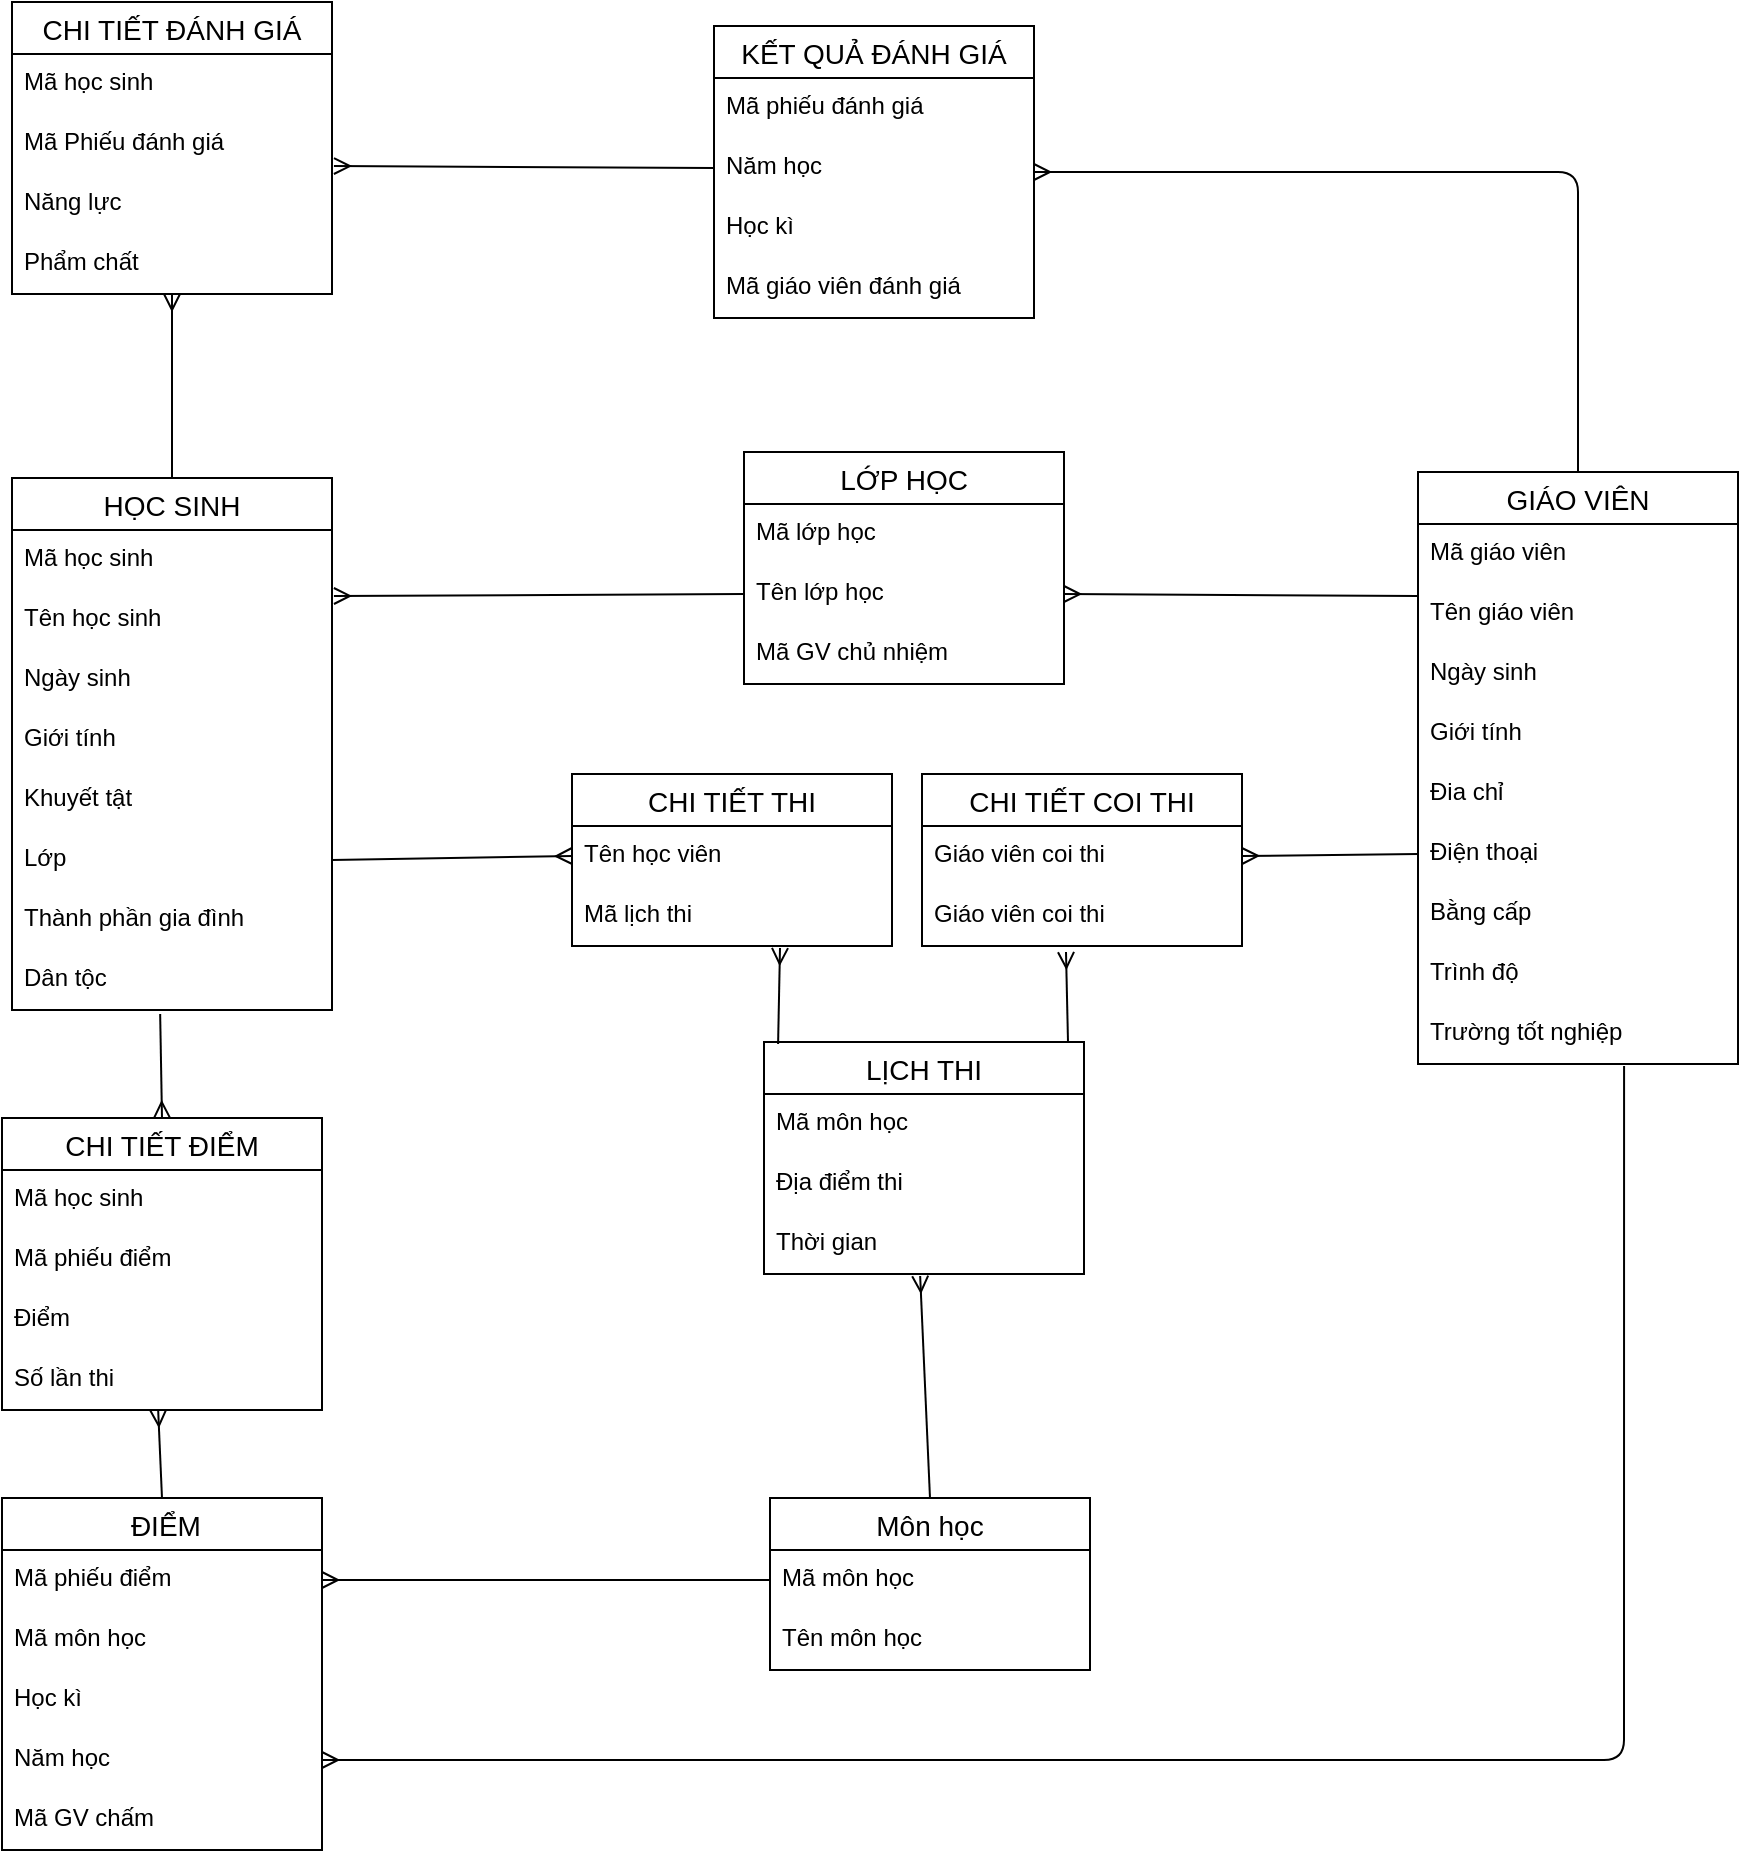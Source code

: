 <mxfile version="14.5.4" type="github">
  <diagram id="B0VGPlCqBH76h4DqBEp2" name="Page-1">
    <mxGraphModel dx="1369" dy="776" grid="0" gridSize="10" guides="1" tooltips="1" connect="1" arrows="1" fold="1" page="1" pageScale="1" pageWidth="1100" pageHeight="1700" background="#ffffff" math="0" shadow="0">
      <root>
        <mxCell id="0" />
        <mxCell id="1" parent="0" />
        <mxCell id="B4TFPBKWCkSjGvdhpC7C-1" value="HỌC SINH" style="swimlane;fontStyle=0;childLayout=stackLayout;horizontal=1;startSize=26;horizontalStack=0;resizeParent=1;resizeParentMax=0;resizeLast=0;collapsible=1;marginBottom=0;align=center;fontSize=14;" vertex="1" parent="1">
          <mxGeometry x="131" y="393" width="160" height="266" as="geometry" />
        </mxCell>
        <mxCell id="B4TFPBKWCkSjGvdhpC7C-2" value="Mã học sinh" style="text;strokeColor=none;fillColor=none;spacingLeft=4;spacingRight=4;overflow=hidden;rotatable=0;points=[[0,0.5],[1,0.5]];portConstraint=eastwest;fontSize=12;fontStyle=0" vertex="1" parent="B4TFPBKWCkSjGvdhpC7C-1">
          <mxGeometry y="26" width="160" height="30" as="geometry" />
        </mxCell>
        <mxCell id="B4TFPBKWCkSjGvdhpC7C-3" value="Tên học sinh" style="text;strokeColor=none;fillColor=none;spacingLeft=4;spacingRight=4;overflow=hidden;rotatable=0;points=[[0,0.5],[1,0.5]];portConstraint=eastwest;fontSize=12;" vertex="1" parent="B4TFPBKWCkSjGvdhpC7C-1">
          <mxGeometry y="56" width="160" height="30" as="geometry" />
        </mxCell>
        <mxCell id="B4TFPBKWCkSjGvdhpC7C-4" value="Ngày sinh" style="text;strokeColor=none;fillColor=none;spacingLeft=4;spacingRight=4;overflow=hidden;rotatable=0;points=[[0,0.5],[1,0.5]];portConstraint=eastwest;fontSize=12;" vertex="1" parent="B4TFPBKWCkSjGvdhpC7C-1">
          <mxGeometry y="86" width="160" height="30" as="geometry" />
        </mxCell>
        <mxCell id="B4TFPBKWCkSjGvdhpC7C-5" value="Giới tính" style="text;strokeColor=none;fillColor=none;spacingLeft=4;spacingRight=4;overflow=hidden;rotatable=0;points=[[0,0.5],[1,0.5]];portConstraint=eastwest;fontSize=12;" vertex="1" parent="B4TFPBKWCkSjGvdhpC7C-1">
          <mxGeometry y="116" width="160" height="30" as="geometry" />
        </mxCell>
        <mxCell id="B4TFPBKWCkSjGvdhpC7C-6" value="Khuyết tật" style="text;strokeColor=none;fillColor=none;spacingLeft=4;spacingRight=4;overflow=hidden;rotatable=0;points=[[0,0.5],[1,0.5]];portConstraint=eastwest;fontSize=12;" vertex="1" parent="B4TFPBKWCkSjGvdhpC7C-1">
          <mxGeometry y="146" width="160" height="30" as="geometry" />
        </mxCell>
        <mxCell id="B4TFPBKWCkSjGvdhpC7C-7" value="Lớp" style="text;strokeColor=none;fillColor=none;spacingLeft=4;spacingRight=4;overflow=hidden;rotatable=0;points=[[0,0.5],[1,0.5]];portConstraint=eastwest;fontSize=12;" vertex="1" parent="B4TFPBKWCkSjGvdhpC7C-1">
          <mxGeometry y="176" width="160" height="30" as="geometry" />
        </mxCell>
        <mxCell id="B4TFPBKWCkSjGvdhpC7C-8" value="Thành phần gia đình" style="text;strokeColor=none;fillColor=none;spacingLeft=4;spacingRight=4;overflow=hidden;rotatable=0;points=[[0,0.5],[1,0.5]];portConstraint=eastwest;fontSize=12;" vertex="1" parent="B4TFPBKWCkSjGvdhpC7C-1">
          <mxGeometry y="206" width="160" height="30" as="geometry" />
        </mxCell>
        <mxCell id="B4TFPBKWCkSjGvdhpC7C-9" value="Dân tộc" style="text;strokeColor=none;fillColor=none;spacingLeft=4;spacingRight=4;overflow=hidden;rotatable=0;points=[[0,0.5],[1,0.5]];portConstraint=eastwest;fontSize=12;" vertex="1" parent="B4TFPBKWCkSjGvdhpC7C-1">
          <mxGeometry y="236" width="160" height="30" as="geometry" />
        </mxCell>
        <mxCell id="B4TFPBKWCkSjGvdhpC7C-10" value="GIÁO VIÊN" style="swimlane;fontStyle=0;childLayout=stackLayout;horizontal=1;startSize=26;horizontalStack=0;resizeParent=1;resizeParentMax=0;resizeLast=0;collapsible=1;marginBottom=0;align=center;fontSize=14;" vertex="1" parent="1">
          <mxGeometry x="834" y="390" width="160" height="296" as="geometry" />
        </mxCell>
        <mxCell id="B4TFPBKWCkSjGvdhpC7C-11" value="Mã giáo viên" style="text;strokeColor=none;fillColor=none;spacingLeft=4;spacingRight=4;overflow=hidden;rotatable=0;points=[[0,0.5],[1,0.5]];portConstraint=eastwest;fontSize=12;fontStyle=0" vertex="1" parent="B4TFPBKWCkSjGvdhpC7C-10">
          <mxGeometry y="26" width="160" height="30" as="geometry" />
        </mxCell>
        <mxCell id="B4TFPBKWCkSjGvdhpC7C-12" value="Tên giáo viên" style="text;strokeColor=none;fillColor=none;spacingLeft=4;spacingRight=4;overflow=hidden;rotatable=0;points=[[0,0.5],[1,0.5]];portConstraint=eastwest;fontSize=12;" vertex="1" parent="B4TFPBKWCkSjGvdhpC7C-10">
          <mxGeometry y="56" width="160" height="30" as="geometry" />
        </mxCell>
        <mxCell id="B4TFPBKWCkSjGvdhpC7C-13" value="Ngày sinh" style="text;strokeColor=none;fillColor=none;spacingLeft=4;spacingRight=4;overflow=hidden;rotatable=0;points=[[0,0.5],[1,0.5]];portConstraint=eastwest;fontSize=12;" vertex="1" parent="B4TFPBKWCkSjGvdhpC7C-10">
          <mxGeometry y="86" width="160" height="30" as="geometry" />
        </mxCell>
        <mxCell id="B4TFPBKWCkSjGvdhpC7C-14" value="Giới tính" style="text;strokeColor=none;fillColor=none;spacingLeft=4;spacingRight=4;overflow=hidden;rotatable=0;points=[[0,0.5],[1,0.5]];portConstraint=eastwest;fontSize=12;" vertex="1" parent="B4TFPBKWCkSjGvdhpC7C-10">
          <mxGeometry y="116" width="160" height="30" as="geometry" />
        </mxCell>
        <mxCell id="B4TFPBKWCkSjGvdhpC7C-15" value="Đia chỉ" style="text;strokeColor=none;fillColor=none;spacingLeft=4;spacingRight=4;overflow=hidden;rotatable=0;points=[[0,0.5],[1,0.5]];portConstraint=eastwest;fontSize=12;" vertex="1" parent="B4TFPBKWCkSjGvdhpC7C-10">
          <mxGeometry y="146" width="160" height="30" as="geometry" />
        </mxCell>
        <mxCell id="B4TFPBKWCkSjGvdhpC7C-16" value="Điện thoại" style="text;strokeColor=none;fillColor=none;spacingLeft=4;spacingRight=4;overflow=hidden;rotatable=0;points=[[0,0.5],[1,0.5]];portConstraint=eastwest;fontSize=12;" vertex="1" parent="B4TFPBKWCkSjGvdhpC7C-10">
          <mxGeometry y="176" width="160" height="30" as="geometry" />
        </mxCell>
        <mxCell id="B4TFPBKWCkSjGvdhpC7C-17" value="Bằng cấp" style="text;strokeColor=none;fillColor=none;spacingLeft=4;spacingRight=4;overflow=hidden;rotatable=0;points=[[0,0.5],[1,0.5]];portConstraint=eastwest;fontSize=12;" vertex="1" parent="B4TFPBKWCkSjGvdhpC7C-10">
          <mxGeometry y="206" width="160" height="30" as="geometry" />
        </mxCell>
        <mxCell id="B4TFPBKWCkSjGvdhpC7C-18" value="Trình độ" style="text;strokeColor=none;fillColor=none;spacingLeft=4;spacingRight=4;overflow=hidden;rotatable=0;points=[[0,0.5],[1,0.5]];portConstraint=eastwest;fontSize=12;" vertex="1" parent="B4TFPBKWCkSjGvdhpC7C-10">
          <mxGeometry y="236" width="160" height="30" as="geometry" />
        </mxCell>
        <mxCell id="B4TFPBKWCkSjGvdhpC7C-19" value="Trường tốt nghiệp" style="text;strokeColor=none;fillColor=none;spacingLeft=4;spacingRight=4;overflow=hidden;rotatable=0;points=[[0,0.5],[1,0.5]];portConstraint=eastwest;fontSize=12;" vertex="1" parent="B4TFPBKWCkSjGvdhpC7C-10">
          <mxGeometry y="266" width="160" height="30" as="geometry" />
        </mxCell>
        <mxCell id="B4TFPBKWCkSjGvdhpC7C-20" value="LỚP HỌC" style="swimlane;fontStyle=0;childLayout=stackLayout;horizontal=1;startSize=26;horizontalStack=0;resizeParent=1;resizeParentMax=0;resizeLast=0;collapsible=1;marginBottom=0;align=center;fontSize=14;" vertex="1" parent="1">
          <mxGeometry x="497" y="380" width="160" height="116" as="geometry" />
        </mxCell>
        <mxCell id="B4TFPBKWCkSjGvdhpC7C-21" value="Mã lớp học" style="text;strokeColor=none;fillColor=none;spacingLeft=4;spacingRight=4;overflow=hidden;rotatable=0;points=[[0,0.5],[1,0.5]];portConstraint=eastwest;fontSize=12;fontStyle=0" vertex="1" parent="B4TFPBKWCkSjGvdhpC7C-20">
          <mxGeometry y="26" width="160" height="30" as="geometry" />
        </mxCell>
        <mxCell id="B4TFPBKWCkSjGvdhpC7C-22" value="Tên lớp học" style="text;strokeColor=none;fillColor=none;spacingLeft=4;spacingRight=4;overflow=hidden;rotatable=0;points=[[0,0.5],[1,0.5]];portConstraint=eastwest;fontSize=12;" vertex="1" parent="B4TFPBKWCkSjGvdhpC7C-20">
          <mxGeometry y="56" width="160" height="30" as="geometry" />
        </mxCell>
        <mxCell id="B4TFPBKWCkSjGvdhpC7C-23" value="Mã GV chủ nhiệm" style="text;strokeColor=none;fillColor=none;spacingLeft=4;spacingRight=4;overflow=hidden;rotatable=0;points=[[0,0.5],[1,0.5]];portConstraint=eastwest;fontSize=12;" vertex="1" parent="B4TFPBKWCkSjGvdhpC7C-20">
          <mxGeometry y="86" width="160" height="30" as="geometry" />
        </mxCell>
        <mxCell id="B4TFPBKWCkSjGvdhpC7C-24" value="Môn học" style="swimlane;fontStyle=0;childLayout=stackLayout;horizontal=1;startSize=26;horizontalStack=0;resizeParent=1;resizeParentMax=0;resizeLast=0;collapsible=1;marginBottom=0;align=center;fontSize=14;" vertex="1" parent="1">
          <mxGeometry x="510" y="903" width="160" height="86" as="geometry" />
        </mxCell>
        <mxCell id="B4TFPBKWCkSjGvdhpC7C-25" value="Mã môn học" style="text;strokeColor=none;fillColor=none;spacingLeft=4;spacingRight=4;overflow=hidden;rotatable=0;points=[[0,0.5],[1,0.5]];portConstraint=eastwest;fontSize=12;fontStyle=0" vertex="1" parent="B4TFPBKWCkSjGvdhpC7C-24">
          <mxGeometry y="26" width="160" height="30" as="geometry" />
        </mxCell>
        <mxCell id="B4TFPBKWCkSjGvdhpC7C-26" value="Tên môn học" style="text;strokeColor=none;fillColor=none;spacingLeft=4;spacingRight=4;overflow=hidden;rotatable=0;points=[[0,0.5],[1,0.5]];portConstraint=eastwest;fontSize=12;" vertex="1" parent="B4TFPBKWCkSjGvdhpC7C-24">
          <mxGeometry y="56" width="160" height="30" as="geometry" />
        </mxCell>
        <mxCell id="B4TFPBKWCkSjGvdhpC7C-45" value="LỊCH THI" style="swimlane;fontStyle=0;childLayout=stackLayout;horizontal=1;startSize=26;horizontalStack=0;resizeParent=1;resizeParentMax=0;resizeLast=0;collapsible=1;marginBottom=0;align=center;fontSize=14;" vertex="1" parent="1">
          <mxGeometry x="507" y="675" width="160" height="116" as="geometry" />
        </mxCell>
        <mxCell id="B4TFPBKWCkSjGvdhpC7C-46" value="Mã môn học" style="text;strokeColor=none;fillColor=none;spacingLeft=4;spacingRight=4;overflow=hidden;rotatable=0;points=[[0,0.5],[1,0.5]];portConstraint=eastwest;fontSize=12;" vertex="1" parent="B4TFPBKWCkSjGvdhpC7C-45">
          <mxGeometry y="26" width="160" height="30" as="geometry" />
        </mxCell>
        <mxCell id="B4TFPBKWCkSjGvdhpC7C-47" value="Địa điểm thi" style="text;strokeColor=none;fillColor=none;spacingLeft=4;spacingRight=4;overflow=hidden;rotatable=0;points=[[0,0.5],[1,0.5]];portConstraint=eastwest;fontSize=12;" vertex="1" parent="B4TFPBKWCkSjGvdhpC7C-45">
          <mxGeometry y="56" width="160" height="30" as="geometry" />
        </mxCell>
        <mxCell id="B4TFPBKWCkSjGvdhpC7C-48" value="Thời gian" style="text;strokeColor=none;fillColor=none;spacingLeft=4;spacingRight=4;overflow=hidden;rotatable=0;points=[[0,0.5],[1,0.5]];portConstraint=eastwest;fontSize=12;" vertex="1" parent="B4TFPBKWCkSjGvdhpC7C-45">
          <mxGeometry y="86" width="160" height="30" as="geometry" />
        </mxCell>
        <mxCell id="B4TFPBKWCkSjGvdhpC7C-49" value="CHI TIẾT COI THI" style="swimlane;fontStyle=0;childLayout=stackLayout;horizontal=1;startSize=26;horizontalStack=0;resizeParent=1;resizeParentMax=0;resizeLast=0;collapsible=1;marginBottom=0;align=center;fontSize=14;" vertex="1" parent="1">
          <mxGeometry x="586" y="541" width="160" height="86" as="geometry" />
        </mxCell>
        <mxCell id="B4TFPBKWCkSjGvdhpC7C-50" value="Giáo viên coi thi&#xa;" style="text;strokeColor=none;fillColor=none;spacingLeft=4;spacingRight=4;overflow=hidden;rotatable=0;points=[[0,0.5],[1,0.5]];portConstraint=eastwest;fontSize=12;" vertex="1" parent="B4TFPBKWCkSjGvdhpC7C-49">
          <mxGeometry y="26" width="160" height="30" as="geometry" />
        </mxCell>
        <mxCell id="B4TFPBKWCkSjGvdhpC7C-51" value="Giáo viên coi thi&#xa;" style="text;strokeColor=none;fillColor=none;spacingLeft=4;spacingRight=4;overflow=hidden;rotatable=0;points=[[0,0.5],[1,0.5]];portConstraint=eastwest;fontSize=12;" vertex="1" parent="B4TFPBKWCkSjGvdhpC7C-49">
          <mxGeometry y="56" width="160" height="30" as="geometry" />
        </mxCell>
        <mxCell id="B4TFPBKWCkSjGvdhpC7C-52" value="CHI TIẾT THI" style="swimlane;fontStyle=0;childLayout=stackLayout;horizontal=1;startSize=26;horizontalStack=0;resizeParent=1;resizeParentMax=0;resizeLast=0;collapsible=1;marginBottom=0;align=center;fontSize=14;" vertex="1" parent="1">
          <mxGeometry x="411" y="541" width="160" height="86" as="geometry" />
        </mxCell>
        <mxCell id="B4TFPBKWCkSjGvdhpC7C-53" value="Tên học viên" style="text;strokeColor=none;fillColor=none;spacingLeft=4;spacingRight=4;overflow=hidden;rotatable=0;points=[[0,0.5],[1,0.5]];portConstraint=eastwest;fontSize=12;" vertex="1" parent="B4TFPBKWCkSjGvdhpC7C-52">
          <mxGeometry y="26" width="160" height="30" as="geometry" />
        </mxCell>
        <mxCell id="B4TFPBKWCkSjGvdhpC7C-54" value="Mã lịch thi" style="text;strokeColor=none;fillColor=none;spacingLeft=4;spacingRight=4;overflow=hidden;rotatable=0;points=[[0,0.5],[1,0.5]];portConstraint=eastwest;fontSize=12;" vertex="1" parent="B4TFPBKWCkSjGvdhpC7C-52">
          <mxGeometry y="56" width="160" height="30" as="geometry" />
        </mxCell>
        <mxCell id="B4TFPBKWCkSjGvdhpC7C-67" value=" ĐIỂM" style="swimlane;fontStyle=0;childLayout=stackLayout;horizontal=1;startSize=26;horizontalStack=0;resizeParent=1;resizeParentMax=0;resizeLast=0;collapsible=1;marginBottom=0;align=center;fontSize=14;" vertex="1" parent="1">
          <mxGeometry x="126" y="903" width="160" height="176" as="geometry" />
        </mxCell>
        <mxCell id="B4TFPBKWCkSjGvdhpC7C-105" value="Mã phiếu điểm" style="text;strokeColor=none;fillColor=none;spacingLeft=4;spacingRight=4;overflow=hidden;rotatable=0;points=[[0,0.5],[1,0.5]];portConstraint=eastwest;fontSize=12;" vertex="1" parent="B4TFPBKWCkSjGvdhpC7C-67">
          <mxGeometry y="26" width="160" height="30" as="geometry" />
        </mxCell>
        <mxCell id="B4TFPBKWCkSjGvdhpC7C-68" value="Mã môn học" style="text;strokeColor=none;fillColor=none;spacingLeft=4;spacingRight=4;overflow=hidden;rotatable=0;points=[[0,0.5],[1,0.5]];portConstraint=eastwest;fontSize=12;" vertex="1" parent="B4TFPBKWCkSjGvdhpC7C-67">
          <mxGeometry y="56" width="160" height="30" as="geometry" />
        </mxCell>
        <mxCell id="B4TFPBKWCkSjGvdhpC7C-69" value="Học kì" style="text;strokeColor=none;fillColor=none;spacingLeft=4;spacingRight=4;overflow=hidden;rotatable=0;points=[[0,0.5],[1,0.5]];portConstraint=eastwest;fontSize=12;" vertex="1" parent="B4TFPBKWCkSjGvdhpC7C-67">
          <mxGeometry y="86" width="160" height="30" as="geometry" />
        </mxCell>
        <mxCell id="B4TFPBKWCkSjGvdhpC7C-70" value="Năm học" style="text;strokeColor=none;fillColor=none;spacingLeft=4;spacingRight=4;overflow=hidden;rotatable=0;points=[[0,0.5],[1,0.5]];portConstraint=eastwest;fontSize=12;" vertex="1" parent="B4TFPBKWCkSjGvdhpC7C-67">
          <mxGeometry y="116" width="160" height="30" as="geometry" />
        </mxCell>
        <mxCell id="B4TFPBKWCkSjGvdhpC7C-71" value="Mã GV chấm" style="text;strokeColor=none;fillColor=none;spacingLeft=4;spacingRight=4;overflow=hidden;rotatable=0;points=[[0,0.5],[1,0.5]];portConstraint=eastwest;fontSize=12;" vertex="1" parent="B4TFPBKWCkSjGvdhpC7C-67">
          <mxGeometry y="146" width="160" height="30" as="geometry" />
        </mxCell>
        <mxCell id="B4TFPBKWCkSjGvdhpC7C-72" value="CHI TIẾT ĐIỂM" style="swimlane;fontStyle=0;childLayout=stackLayout;horizontal=1;startSize=26;horizontalStack=0;resizeParent=1;resizeParentMax=0;resizeLast=0;collapsible=1;marginBottom=0;align=center;fontSize=14;" vertex="1" parent="1">
          <mxGeometry x="126" y="713" width="160" height="146" as="geometry" />
        </mxCell>
        <mxCell id="B4TFPBKWCkSjGvdhpC7C-73" value="Mã học sinh" style="text;strokeColor=none;fillColor=none;spacingLeft=4;spacingRight=4;overflow=hidden;rotatable=0;points=[[0,0.5],[1,0.5]];portConstraint=eastwest;fontSize=12;" vertex="1" parent="B4TFPBKWCkSjGvdhpC7C-72">
          <mxGeometry y="26" width="160" height="30" as="geometry" />
        </mxCell>
        <mxCell id="B4TFPBKWCkSjGvdhpC7C-104" value="Mã phiếu điểm" style="text;strokeColor=none;fillColor=none;spacingLeft=4;spacingRight=4;overflow=hidden;rotatable=0;points=[[0,0.5],[1,0.5]];portConstraint=eastwest;fontSize=12;" vertex="1" parent="B4TFPBKWCkSjGvdhpC7C-72">
          <mxGeometry y="56" width="160" height="30" as="geometry" />
        </mxCell>
        <mxCell id="B4TFPBKWCkSjGvdhpC7C-74" value="Điểm" style="text;strokeColor=none;fillColor=none;spacingLeft=4;spacingRight=4;overflow=hidden;rotatable=0;points=[[0,0.5],[1,0.5]];portConstraint=eastwest;fontSize=12;" vertex="1" parent="B4TFPBKWCkSjGvdhpC7C-72">
          <mxGeometry y="86" width="160" height="30" as="geometry" />
        </mxCell>
        <mxCell id="B4TFPBKWCkSjGvdhpC7C-75" value="Số lần thi" style="text;strokeColor=none;fillColor=none;spacingLeft=4;spacingRight=4;overflow=hidden;rotatable=0;points=[[0,0.5],[1,0.5]];portConstraint=eastwest;fontSize=12;" vertex="1" parent="B4TFPBKWCkSjGvdhpC7C-72">
          <mxGeometry y="116" width="160" height="30" as="geometry" />
        </mxCell>
        <mxCell id="B4TFPBKWCkSjGvdhpC7C-82" value="KẾT QUẢ ĐÁNH GIÁ" style="swimlane;fontStyle=0;childLayout=stackLayout;horizontal=1;startSize=26;horizontalStack=0;resizeParent=1;resizeParentMax=0;resizeLast=0;collapsible=1;marginBottom=0;align=center;fontSize=14;" vertex="1" parent="1">
          <mxGeometry x="482" y="167" width="160" height="146" as="geometry" />
        </mxCell>
        <mxCell id="B4TFPBKWCkSjGvdhpC7C-83" value="Mã phiếu đánh giá" style="text;strokeColor=none;fillColor=none;spacingLeft=4;spacingRight=4;overflow=hidden;rotatable=0;points=[[0,0.5],[1,0.5]];portConstraint=eastwest;fontSize=12;" vertex="1" parent="B4TFPBKWCkSjGvdhpC7C-82">
          <mxGeometry y="26" width="160" height="30" as="geometry" />
        </mxCell>
        <mxCell id="B4TFPBKWCkSjGvdhpC7C-84" value="Năm học" style="text;strokeColor=none;fillColor=none;spacingLeft=4;spacingRight=4;overflow=hidden;rotatable=0;points=[[0,0.5],[1,0.5]];portConstraint=eastwest;fontSize=12;" vertex="1" parent="B4TFPBKWCkSjGvdhpC7C-82">
          <mxGeometry y="56" width="160" height="30" as="geometry" />
        </mxCell>
        <mxCell id="B4TFPBKWCkSjGvdhpC7C-85" value="Học kì" style="text;strokeColor=none;fillColor=none;spacingLeft=4;spacingRight=4;overflow=hidden;rotatable=0;points=[[0,0.5],[1,0.5]];portConstraint=eastwest;fontSize=12;" vertex="1" parent="B4TFPBKWCkSjGvdhpC7C-82">
          <mxGeometry y="86" width="160" height="30" as="geometry" />
        </mxCell>
        <mxCell id="B4TFPBKWCkSjGvdhpC7C-86" value="Mã giáo viên đánh giá" style="text;strokeColor=none;fillColor=none;spacingLeft=4;spacingRight=4;overflow=hidden;rotatable=0;points=[[0,0.5],[1,0.5]];portConstraint=eastwest;fontSize=12;" vertex="1" parent="B4TFPBKWCkSjGvdhpC7C-82">
          <mxGeometry y="116" width="160" height="30" as="geometry" />
        </mxCell>
        <mxCell id="B4TFPBKWCkSjGvdhpC7C-87" value="CHI TIẾT ĐÁNH GIÁ" style="swimlane;fontStyle=0;childLayout=stackLayout;horizontal=1;startSize=26;horizontalStack=0;resizeParent=1;resizeParentMax=0;resizeLast=0;collapsible=1;marginBottom=0;align=center;fontSize=14;" vertex="1" parent="1">
          <mxGeometry x="131" y="155" width="160" height="146" as="geometry" />
        </mxCell>
        <mxCell id="B4TFPBKWCkSjGvdhpC7C-88" value="Mã học sinh" style="text;strokeColor=none;fillColor=none;spacingLeft=4;spacingRight=4;overflow=hidden;rotatable=0;points=[[0,0.5],[1,0.5]];portConstraint=eastwest;fontSize=12;" vertex="1" parent="B4TFPBKWCkSjGvdhpC7C-87">
          <mxGeometry y="26" width="160" height="30" as="geometry" />
        </mxCell>
        <mxCell id="B4TFPBKWCkSjGvdhpC7C-100" value="Mã Phiếu đánh giá" style="text;strokeColor=none;fillColor=none;spacingLeft=4;spacingRight=4;overflow=hidden;rotatable=0;points=[[0,0.5],[1,0.5]];portConstraint=eastwest;fontSize=12;" vertex="1" parent="B4TFPBKWCkSjGvdhpC7C-87">
          <mxGeometry y="56" width="160" height="30" as="geometry" />
        </mxCell>
        <mxCell id="B4TFPBKWCkSjGvdhpC7C-89" value="Năng lực" style="text;strokeColor=none;fillColor=none;spacingLeft=4;spacingRight=4;overflow=hidden;rotatable=0;points=[[0,0.5],[1,0.5]];portConstraint=eastwest;fontSize=12;" vertex="1" parent="B4TFPBKWCkSjGvdhpC7C-87">
          <mxGeometry y="86" width="160" height="30" as="geometry" />
        </mxCell>
        <mxCell id="B4TFPBKWCkSjGvdhpC7C-90" value="Phẩm chất" style="text;strokeColor=none;fillColor=none;spacingLeft=4;spacingRight=4;overflow=hidden;rotatable=0;points=[[0,0.5],[1,0.5]];portConstraint=eastwest;fontSize=12;" vertex="1" parent="B4TFPBKWCkSjGvdhpC7C-87">
          <mxGeometry y="116" width="160" height="30" as="geometry" />
        </mxCell>
        <mxCell id="B4TFPBKWCkSjGvdhpC7C-97" value="" style="fontSize=12;html=1;endArrow=ERmany;exitX=0.5;exitY=0;exitDx=0;exitDy=0;entryX=1;entryY=0.5;entryDx=0;entryDy=0;" edge="1" parent="1" source="B4TFPBKWCkSjGvdhpC7C-10" target="B4TFPBKWCkSjGvdhpC7C-82">
          <mxGeometry width="100" height="100" relative="1" as="geometry">
            <mxPoint x="982" y="367" as="sourcePoint" />
            <mxPoint x="744.04" y="249" as="targetPoint" />
            <Array as="points">
              <mxPoint x="914" y="240" />
            </Array>
          </mxGeometry>
        </mxCell>
        <mxCell id="B4TFPBKWCkSjGvdhpC7C-98" value="" style="fontSize=12;html=1;endArrow=ERmany;exitX=0;exitY=0.5;exitDx=0;exitDy=0;entryX=1.006;entryY=-0.133;entryDx=0;entryDy=0;entryPerimeter=0;" edge="1" parent="1" source="B4TFPBKWCkSjGvdhpC7C-84" target="B4TFPBKWCkSjGvdhpC7C-89">
          <mxGeometry width="100" height="100" relative="1" as="geometry">
            <mxPoint x="518" y="787" as="sourcePoint" />
            <mxPoint x="280.04" y="669" as="targetPoint" />
            <Array as="points" />
          </mxGeometry>
        </mxCell>
        <mxCell id="B4TFPBKWCkSjGvdhpC7C-99" value="" style="fontSize=12;html=1;endArrow=ERmany;exitX=0.5;exitY=0;exitDx=0;exitDy=0;entryX=0.5;entryY=1;entryDx=0;entryDy=0;" edge="1" parent="1" source="B4TFPBKWCkSjGvdhpC7C-1" target="B4TFPBKWCkSjGvdhpC7C-87">
          <mxGeometry width="100" height="100" relative="1" as="geometry">
            <mxPoint x="492" y="248" as="sourcePoint" />
            <mxPoint x="294.96" y="249.01" as="targetPoint" />
            <Array as="points" />
          </mxGeometry>
        </mxCell>
        <mxCell id="B4TFPBKWCkSjGvdhpC7C-102" value="" style="fontSize=12;html=1;endArrow=ERmany;exitX=0.463;exitY=1.067;exitDx=0;exitDy=0;entryX=0.5;entryY=0;entryDx=0;entryDy=0;exitPerimeter=0;" edge="1" parent="1" source="B4TFPBKWCkSjGvdhpC7C-9" target="B4TFPBKWCkSjGvdhpC7C-72">
          <mxGeometry width="100" height="100" relative="1" as="geometry">
            <mxPoint x="492" y="248" as="sourcePoint" />
            <mxPoint x="301.96" y="247.01" as="targetPoint" />
            <Array as="points" />
          </mxGeometry>
        </mxCell>
        <mxCell id="B4TFPBKWCkSjGvdhpC7C-103" value="" style="fontSize=12;html=1;endArrow=ERmany;exitX=0.5;exitY=0;exitDx=0;exitDy=0;entryX=0.488;entryY=1;entryDx=0;entryDy=0;entryPerimeter=0;" edge="1" parent="1" source="B4TFPBKWCkSjGvdhpC7C-67" target="B4TFPBKWCkSjGvdhpC7C-75">
          <mxGeometry width="100" height="100" relative="1" as="geometry">
            <mxPoint x="213.96" y="672" as="sourcePoint" />
            <mxPoint x="194" y="719" as="targetPoint" />
            <Array as="points" />
          </mxGeometry>
        </mxCell>
        <mxCell id="B4TFPBKWCkSjGvdhpC7C-106" value="" style="fontSize=12;html=1;endArrow=ERmany;exitX=0.644;exitY=1.033;exitDx=0;exitDy=0;entryX=1;entryY=0.5;entryDx=0;entryDy=0;exitPerimeter=0;" edge="1" parent="1" source="B4TFPBKWCkSjGvdhpC7C-19" target="B4TFPBKWCkSjGvdhpC7C-70">
          <mxGeometry width="100" height="100" relative="1" as="geometry">
            <mxPoint x="216" y="913" as="sourcePoint" />
            <mxPoint x="214.08" y="869" as="targetPoint" />
            <Array as="points">
              <mxPoint x="937" y="1034" />
            </Array>
          </mxGeometry>
        </mxCell>
        <mxCell id="B4TFPBKWCkSjGvdhpC7C-107" value="" style="fontSize=12;html=1;endArrow=ERmany;exitX=0;exitY=0.5;exitDx=0;exitDy=0;entryX=1;entryY=0.5;entryDx=0;entryDy=0;" edge="1" parent="1" source="B4TFPBKWCkSjGvdhpC7C-25" target="B4TFPBKWCkSjGvdhpC7C-105">
          <mxGeometry width="100" height="100" relative="1" as="geometry">
            <mxPoint x="216" y="913" as="sourcePoint" />
            <mxPoint x="214.08" y="869" as="targetPoint" />
            <Array as="points" />
          </mxGeometry>
        </mxCell>
        <mxCell id="B4TFPBKWCkSjGvdhpC7C-108" value="" style="fontSize=12;html=1;endArrow=ERmany;exitX=0.5;exitY=0;exitDx=0;exitDy=0;entryX=0.488;entryY=1.033;entryDx=0;entryDy=0;entryPerimeter=0;" edge="1" parent="1" source="B4TFPBKWCkSjGvdhpC7C-24" target="B4TFPBKWCkSjGvdhpC7C-48">
          <mxGeometry width="100" height="100" relative="1" as="geometry">
            <mxPoint x="515" y="1074" as="sourcePoint" />
            <mxPoint x="296" y="1074" as="targetPoint" />
            <Array as="points" />
          </mxGeometry>
        </mxCell>
        <mxCell id="B4TFPBKWCkSjGvdhpC7C-109" value="" style="fontSize=12;html=1;endArrow=ERmany;exitX=0;exitY=0.2;exitDx=0;exitDy=0;entryX=1;entryY=0.5;entryDx=0;entryDy=0;exitPerimeter=0;" edge="1" parent="1" source="B4TFPBKWCkSjGvdhpC7C-12" target="B4TFPBKWCkSjGvdhpC7C-22">
          <mxGeometry width="100" height="100" relative="1" as="geometry">
            <mxPoint x="215.08" y="671.01" as="sourcePoint" />
            <mxPoint x="216" y="723" as="targetPoint" />
            <Array as="points" />
          </mxGeometry>
        </mxCell>
        <mxCell id="B4TFPBKWCkSjGvdhpC7C-110" value="" style="fontSize=12;html=1;endArrow=ERmany;exitX=0;exitY=0.5;exitDx=0;exitDy=0;entryX=1.006;entryY=0.1;entryDx=0;entryDy=0;entryPerimeter=0;" edge="1" parent="1" source="B4TFPBKWCkSjGvdhpC7C-22" target="B4TFPBKWCkSjGvdhpC7C-3">
          <mxGeometry width="100" height="100" relative="1" as="geometry">
            <mxPoint x="844" y="462" as="sourcePoint" />
            <mxPoint x="664" y="460" as="targetPoint" />
            <Array as="points" />
          </mxGeometry>
        </mxCell>
        <mxCell id="B4TFPBKWCkSjGvdhpC7C-111" value="" style="fontSize=12;html=1;endArrow=ERmany;exitX=1;exitY=0.5;exitDx=0;exitDy=0;entryX=0;entryY=0.5;entryDx=0;entryDy=0;" edge="1" parent="1" source="B4TFPBKWCkSjGvdhpC7C-7" target="B4TFPBKWCkSjGvdhpC7C-53">
          <mxGeometry width="100" height="100" relative="1" as="geometry">
            <mxPoint x="507" y="461" as="sourcePoint" />
            <mxPoint x="301.96" y="462" as="targetPoint" />
            <Array as="points" />
          </mxGeometry>
        </mxCell>
        <mxCell id="B4TFPBKWCkSjGvdhpC7C-112" value="" style="fontSize=12;html=1;endArrow=ERmany;exitX=0.044;exitY=0.009;exitDx=0;exitDy=0;entryX=0.65;entryY=1.033;entryDx=0;entryDy=0;entryPerimeter=0;exitPerimeter=0;" edge="1" parent="1" source="B4TFPBKWCkSjGvdhpC7C-45" target="B4TFPBKWCkSjGvdhpC7C-54">
          <mxGeometry width="100" height="100" relative="1" as="geometry">
            <mxPoint x="517" y="471" as="sourcePoint" />
            <mxPoint x="311.96" y="472" as="targetPoint" />
            <Array as="points" />
          </mxGeometry>
        </mxCell>
        <mxCell id="B4TFPBKWCkSjGvdhpC7C-113" value="" style="fontSize=12;html=1;endArrow=ERmany;exitX=0.95;exitY=0;exitDx=0;exitDy=0;entryX=0.45;entryY=1.1;entryDx=0;entryDy=0;entryPerimeter=0;exitPerimeter=0;" edge="1" parent="1" source="B4TFPBKWCkSjGvdhpC7C-45" target="B4TFPBKWCkSjGvdhpC7C-51">
          <mxGeometry width="100" height="100" relative="1" as="geometry">
            <mxPoint x="527" y="481" as="sourcePoint" />
            <mxPoint x="321.96" y="482" as="targetPoint" />
            <Array as="points" />
          </mxGeometry>
        </mxCell>
        <mxCell id="B4TFPBKWCkSjGvdhpC7C-114" value="" style="fontSize=12;html=1;endArrow=ERmany;exitX=0;exitY=0.5;exitDx=0;exitDy=0;entryX=1;entryY=0.5;entryDx=0;entryDy=0;" edge="1" parent="1" source="B4TFPBKWCkSjGvdhpC7C-16" target="B4TFPBKWCkSjGvdhpC7C-50">
          <mxGeometry width="100" height="100" relative="1" as="geometry">
            <mxPoint x="537" y="491" as="sourcePoint" />
            <mxPoint x="331.96" y="492" as="targetPoint" />
            <Array as="points" />
          </mxGeometry>
        </mxCell>
      </root>
    </mxGraphModel>
  </diagram>
</mxfile>
